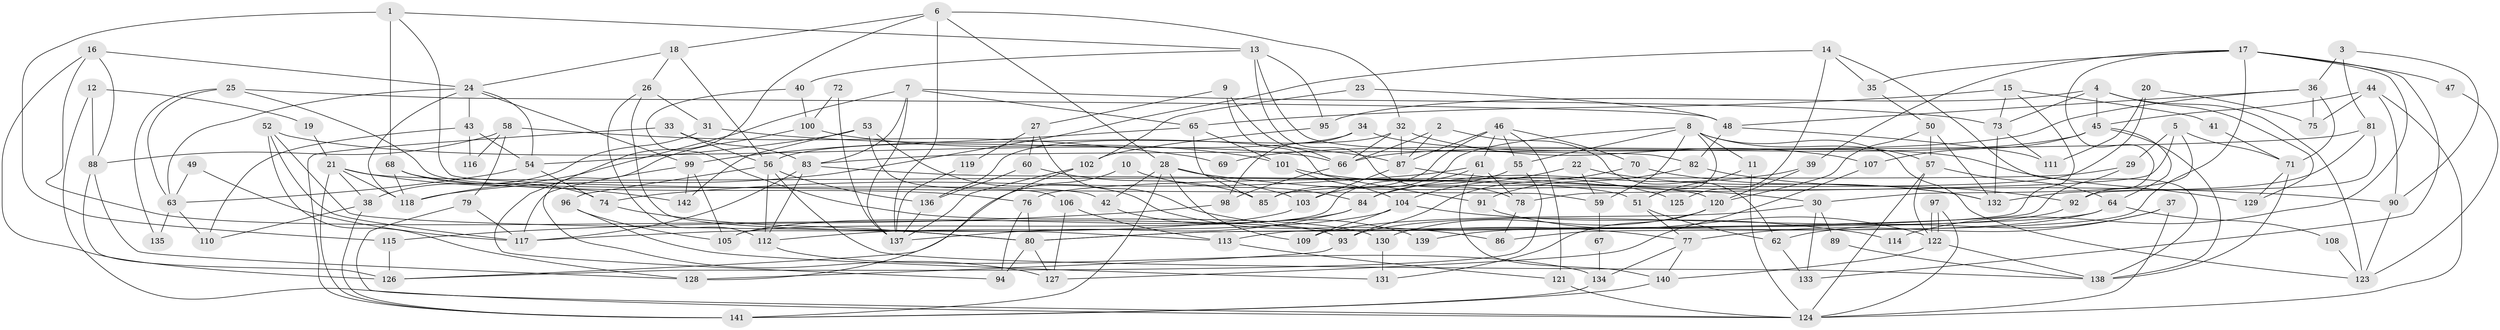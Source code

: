 // Generated by graph-tools (version 1.1) at 2025/26/03/09/25 03:26:16]
// undirected, 142 vertices, 284 edges
graph export_dot {
graph [start="1"]
  node [color=gray90,style=filled];
  1;
  2;
  3;
  4;
  5;
  6;
  7;
  8;
  9;
  10;
  11;
  12;
  13;
  14;
  15;
  16;
  17;
  18;
  19;
  20;
  21;
  22;
  23;
  24;
  25;
  26;
  27;
  28;
  29;
  30;
  31;
  32;
  33;
  34;
  35;
  36;
  37;
  38;
  39;
  40;
  41;
  42;
  43;
  44;
  45;
  46;
  47;
  48;
  49;
  50;
  51;
  52;
  53;
  54;
  55;
  56;
  57;
  58;
  59;
  60;
  61;
  62;
  63;
  64;
  65;
  66;
  67;
  68;
  69;
  70;
  71;
  72;
  73;
  74;
  75;
  76;
  77;
  78;
  79;
  80;
  81;
  82;
  83;
  84;
  85;
  86;
  87;
  88;
  89;
  90;
  91;
  92;
  93;
  94;
  95;
  96;
  97;
  98;
  99;
  100;
  101;
  102;
  103;
  104;
  105;
  106;
  107;
  108;
  109;
  110;
  111;
  112;
  113;
  114;
  115;
  116;
  117;
  118;
  119;
  120;
  121;
  122;
  123;
  124;
  125;
  126;
  127;
  128;
  129;
  130;
  131;
  132;
  133;
  134;
  135;
  136;
  137;
  138;
  139;
  140;
  141;
  142;
  1 -- 13;
  1 -- 68;
  1 -- 59;
  1 -- 115;
  2 -- 62;
  2 -- 87;
  2 -- 66;
  3 -- 90;
  3 -- 36;
  3 -- 81;
  4 -- 95;
  4 -- 73;
  4 -- 45;
  4 -- 123;
  4 -- 129;
  5 -- 29;
  5 -- 78;
  5 -- 30;
  5 -- 71;
  6 -- 28;
  6 -- 18;
  6 -- 32;
  6 -- 94;
  6 -- 137;
  7 -- 118;
  7 -- 65;
  7 -- 73;
  7 -- 83;
  7 -- 137;
  8 -- 51;
  8 -- 59;
  8 -- 11;
  8 -- 55;
  8 -- 57;
  8 -- 103;
  8 -- 123;
  9 -- 66;
  9 -- 27;
  9 -- 91;
  10 -- 126;
  10 -- 84;
  11 -- 124;
  11 -- 51;
  12 -- 124;
  12 -- 88;
  12 -- 19;
  13 -- 82;
  13 -- 78;
  13 -- 40;
  13 -- 95;
  14 -- 118;
  14 -- 138;
  14 -- 35;
  14 -- 125;
  15 -- 80;
  15 -- 73;
  15 -- 41;
  15 -- 65;
  16 -- 24;
  16 -- 93;
  16 -- 88;
  16 -- 126;
  17 -- 92;
  17 -- 35;
  17 -- 39;
  17 -- 47;
  17 -- 86;
  17 -- 114;
  17 -- 133;
  18 -- 26;
  18 -- 56;
  18 -- 24;
  19 -- 21;
  20 -- 85;
  20 -- 111;
  20 -- 75;
  21 -- 51;
  21 -- 38;
  21 -- 118;
  21 -- 141;
  21 -- 142;
  22 -- 132;
  22 -- 104;
  22 -- 59;
  23 -- 102;
  23 -- 48;
  24 -- 54;
  24 -- 43;
  24 -- 63;
  24 -- 99;
  24 -- 118;
  25 -- 48;
  25 -- 63;
  25 -- 42;
  25 -- 135;
  26 -- 80;
  26 -- 112;
  26 -- 31;
  27 -- 60;
  27 -- 77;
  27 -- 119;
  28 -- 141;
  28 -- 103;
  28 -- 30;
  28 -- 42;
  28 -- 109;
  29 -- 76;
  29 -- 80;
  30 -- 89;
  30 -- 109;
  30 -- 133;
  31 -- 87;
  31 -- 38;
  32 -- 66;
  32 -- 87;
  32 -- 107;
  32 -- 136;
  33 -- 141;
  33 -- 56;
  33 -- 83;
  34 -- 129;
  34 -- 56;
  34 -- 98;
  35 -- 50;
  36 -- 75;
  36 -- 71;
  36 -- 48;
  36 -- 69;
  37 -- 77;
  37 -- 124;
  37 -- 62;
  38 -- 141;
  38 -- 110;
  39 -- 84;
  39 -- 120;
  40 -- 130;
  40 -- 100;
  41 -- 71;
  42 -- 139;
  43 -- 110;
  43 -- 54;
  43 -- 116;
  44 -- 45;
  44 -- 90;
  44 -- 75;
  44 -- 124;
  45 -- 66;
  45 -- 64;
  45 -- 107;
  45 -- 138;
  46 -- 87;
  46 -- 61;
  46 -- 55;
  46 -- 70;
  46 -- 85;
  46 -- 121;
  47 -- 123;
  48 -- 82;
  48 -- 111;
  49 -- 117;
  49 -- 63;
  50 -- 57;
  50 -- 120;
  50 -- 132;
  51 -- 62;
  51 -- 77;
  52 -- 117;
  52 -- 66;
  52 -- 113;
  52 -- 128;
  53 -- 106;
  53 -- 54;
  53 -- 86;
  53 -- 142;
  54 -- 74;
  54 -- 63;
  55 -- 84;
  55 -- 126;
  56 -- 136;
  56 -- 138;
  56 -- 96;
  56 -- 112;
  57 -- 64;
  57 -- 122;
  57 -- 124;
  58 -- 79;
  58 -- 88;
  58 -- 69;
  58 -- 116;
  59 -- 67;
  60 -- 136;
  60 -- 85;
  61 -- 105;
  61 -- 140;
  61 -- 74;
  61 -- 78;
  62 -- 133;
  63 -- 110;
  63 -- 135;
  64 -- 113;
  64 -- 108;
  64 -- 139;
  65 -- 99;
  65 -- 85;
  65 -- 101;
  66 -- 98;
  67 -- 134;
  68 -- 74;
  68 -- 118;
  68 -- 76;
  70 -- 132;
  70 -- 93;
  71 -- 138;
  71 -- 129;
  72 -- 100;
  72 -- 137;
  73 -- 132;
  73 -- 111;
  74 -- 80;
  76 -- 94;
  76 -- 80;
  77 -- 134;
  77 -- 140;
  78 -- 86;
  79 -- 124;
  79 -- 117;
  80 -- 127;
  80 -- 94;
  81 -- 83;
  81 -- 92;
  81 -- 132;
  82 -- 91;
  82 -- 92;
  83 -- 112;
  83 -- 117;
  83 -- 120;
  84 -- 137;
  84 -- 105;
  87 -- 103;
  87 -- 90;
  88 -- 126;
  88 -- 128;
  89 -- 138;
  90 -- 123;
  91 -- 122;
  92 -- 93;
  93 -- 128;
  95 -- 102;
  96 -- 105;
  96 -- 131;
  97 -- 122;
  97 -- 122;
  97 -- 124;
  98 -- 115;
  99 -- 142;
  99 -- 105;
  99 -- 117;
  100 -- 101;
  100 -- 127;
  101 -- 104;
  101 -- 125;
  102 -- 137;
  102 -- 128;
  103 -- 117;
  104 -- 109;
  104 -- 112;
  104 -- 114;
  106 -- 113;
  106 -- 127;
  107 -- 127;
  108 -- 123;
  112 -- 134;
  113 -- 121;
  115 -- 126;
  119 -- 137;
  120 -- 130;
  120 -- 131;
  121 -- 124;
  122 -- 138;
  122 -- 140;
  130 -- 131;
  134 -- 141;
  136 -- 137;
  140 -- 141;
}
